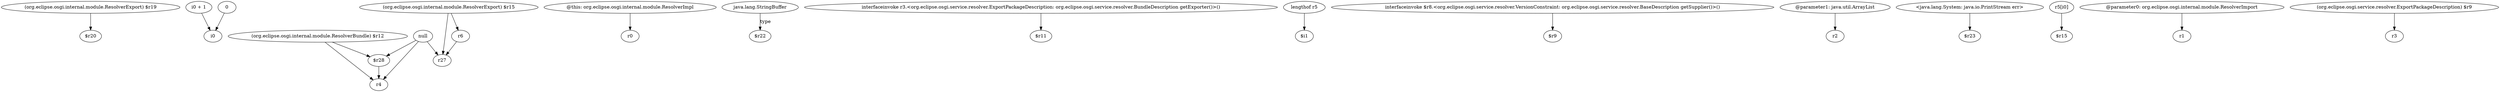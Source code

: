digraph g {
0[label="(org.eclipse.osgi.internal.module.ResolverExport) $r19"]
1[label="$r20"]
0->1[label=""]
2[label="i0 + 1"]
3[label="i0"]
2->3[label=""]
4[label="(org.eclipse.osgi.internal.module.ResolverBundle) $r12"]
5[label="r4"]
4->5[label=""]
6[label="null"]
7[label="r27"]
6->7[label=""]
8[label="@this: org.eclipse.osgi.internal.module.ResolverImpl"]
9[label="r0"]
8->9[label=""]
10[label="java.lang.StringBuffer"]
11[label="$r22"]
10->11[label="type"]
12[label="interfaceinvoke r3.<org.eclipse.osgi.service.resolver.ExportPackageDescription: org.eclipse.osgi.service.resolver.BundleDescription getExporter()>()"]
13[label="$r11"]
12->13[label=""]
14[label="lengthof r5"]
15[label="$i1"]
14->15[label=""]
16[label="interfaceinvoke $r8.<org.eclipse.osgi.service.resolver.VersionConstraint: org.eclipse.osgi.service.resolver.BaseDescription getSupplier()>()"]
17[label="$r9"]
16->17[label=""]
18[label="@parameter1: java.util.ArrayList"]
19[label="r2"]
18->19[label=""]
20[label="(org.eclipse.osgi.internal.module.ResolverExport) $r15"]
21[label="r6"]
20->21[label=""]
20->7[label=""]
22[label="<java.lang.System: java.io.PrintStream err>"]
23[label="$r23"]
22->23[label=""]
24[label="$r28"]
4->24[label=""]
24->5[label=""]
25[label="0"]
25->3[label=""]
26[label="r5[i0]"]
27[label="$r15"]
26->27[label=""]
28[label="@parameter0: org.eclipse.osgi.internal.module.ResolverImport"]
29[label="r1"]
28->29[label=""]
21->7[label=""]
6->5[label=""]
30[label="(org.eclipse.osgi.service.resolver.ExportPackageDescription) $r9"]
31[label="r3"]
30->31[label=""]
6->24[label=""]
}